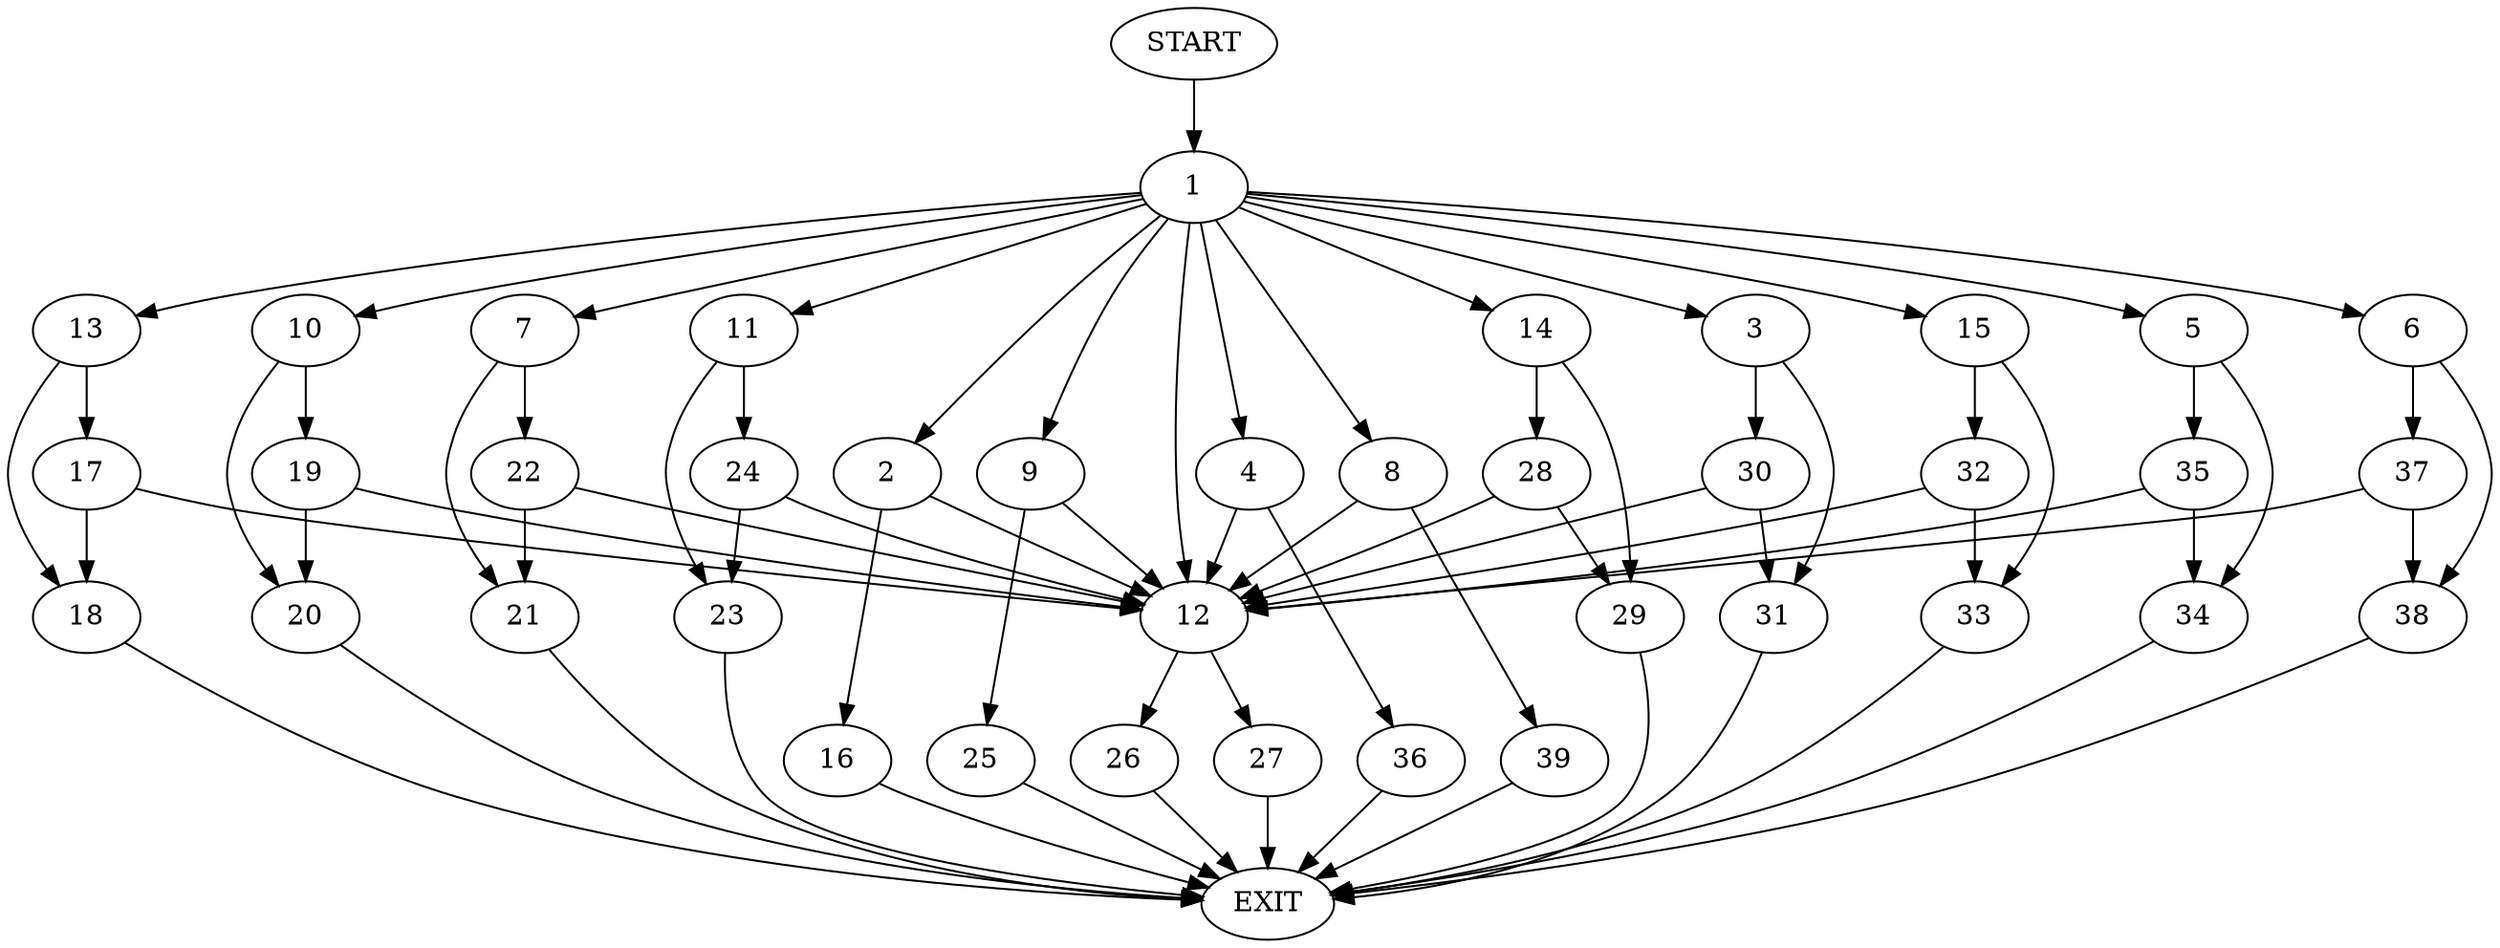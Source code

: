 digraph {
0 [label="START"]
40 [label="EXIT"]
0 -> 1
1 -> 2
1 -> 3
1 -> 4
1 -> 5
1 -> 6
1 -> 7
1 -> 8
1 -> 9
1 -> 10
1 -> 11
1 -> 12
1 -> 13
1 -> 14
1 -> 15
2 -> 12
2 -> 16
13 -> 17
13 -> 18
10 -> 19
10 -> 20
7 -> 21
7 -> 22
11 -> 23
11 -> 24
9 -> 12
9 -> 25
12 -> 26
12 -> 27
14 -> 28
14 -> 29
3 -> 30
3 -> 31
15 -> 32
15 -> 33
5 -> 34
5 -> 35
4 -> 12
4 -> 36
6 -> 37
6 -> 38
8 -> 12
8 -> 39
34 -> 40
35 -> 34
35 -> 12
23 -> 40
24 -> 23
24 -> 12
21 -> 40
22 -> 21
22 -> 12
38 -> 40
37 -> 12
37 -> 38
28 -> 12
28 -> 29
29 -> 40
19 -> 12
19 -> 20
20 -> 40
33 -> 40
32 -> 12
32 -> 33
18 -> 40
17 -> 12
17 -> 18
30 -> 12
30 -> 31
31 -> 40
16 -> 40
39 -> 40
36 -> 40
25 -> 40
26 -> 40
27 -> 40
}
